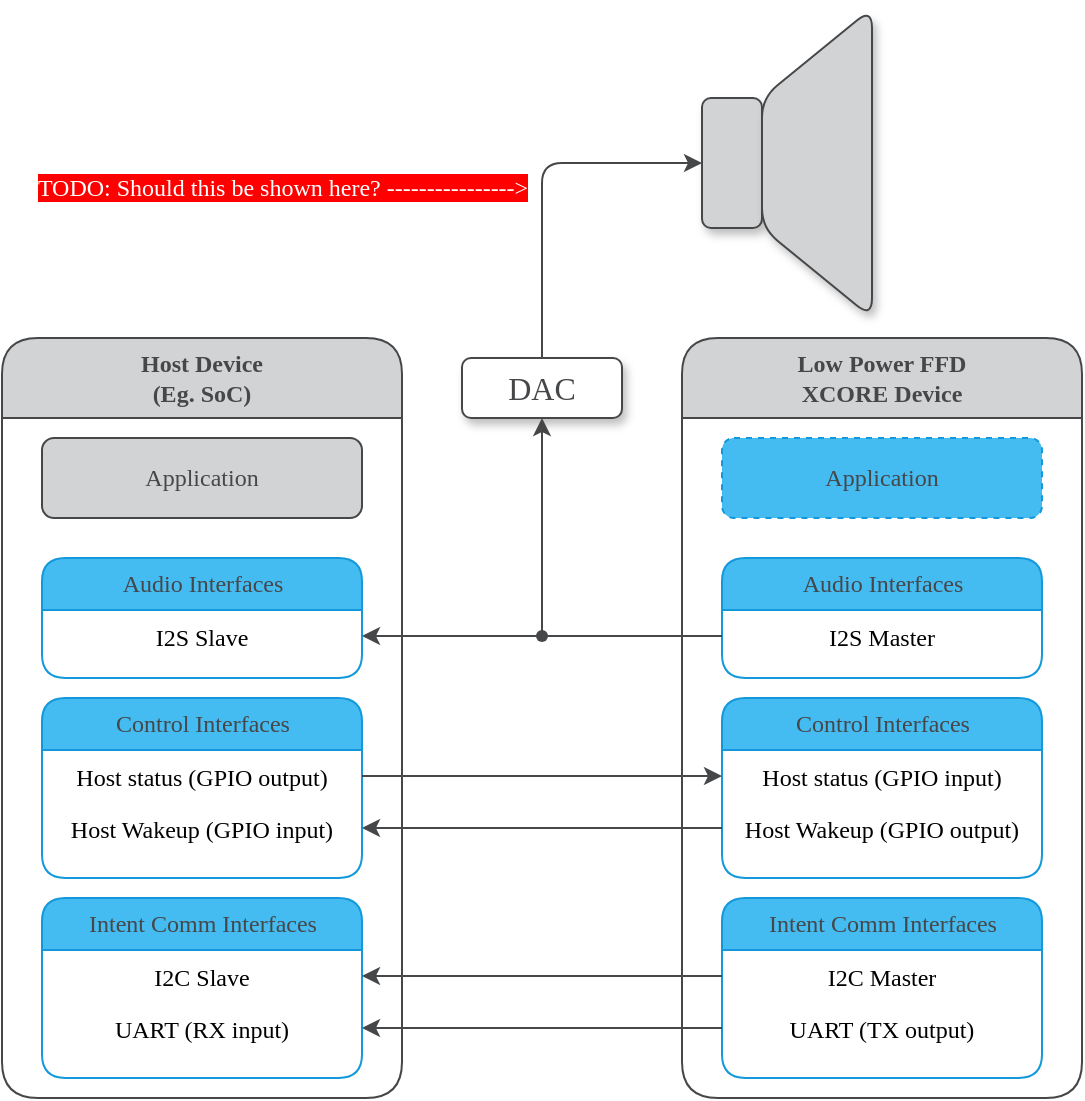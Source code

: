 <mxfile>
    <diagram id="Pv_gWV90Ba3eqNqCVvZ-" name="Page-1">
        <mxGraphModel dx="1614" dy="1033" grid="1" gridSize="10" guides="1" tooltips="1" connect="1" arrows="1" fold="1" page="1" pageScale="1" pageWidth="850" pageHeight="1100" background="#ffffff" math="0" shadow="0">
            <root>
                <mxCell id="0"/>
                <mxCell id="1" parent="0"/>
                <mxCell id="10" style="edgeStyle=orthogonalEdgeStyle;rounded=1;orthogonalLoop=1;jettySize=auto;html=1;exitX=0.5;exitY=0;exitDx=0;exitDy=0;entryX=0;entryY=0.5;entryDx=0;entryDy=0;fontSize=16;labelBackgroundColor=none;strokeColor=#464749;fontColor=default;" parent="1" source="11" target="12" edge="1">
                    <mxGeometry relative="1" as="geometry"/>
                </mxCell>
                <mxCell id="11" value="DAC" style="rounded=1;whiteSpace=wrap;html=1;fontSize=16;labelBackgroundColor=none;fillColor=#FFFFFF;strokeColor=#464749;fontColor=#464749;fontFamily=Arial Nova Light;labelBorderColor=none;shadow=1;fontStyle=0" parent="1" vertex="1">
                    <mxGeometry x="350" y="270" width="80" height="30" as="geometry"/>
                </mxCell>
                <mxCell id="12" value="" style="rounded=1;whiteSpace=wrap;html=1;fontSize=16;labelBackgroundColor=none;fillColor=#D1D3D4;strokeColor=#464749;fontColor=#464749;shadow=1;" parent="1" vertex="1">
                    <mxGeometry x="470" y="140" width="30" height="65" as="geometry"/>
                </mxCell>
                <mxCell id="13" value="" style="shape=trapezoid;perimeter=trapezoidPerimeter;whiteSpace=wrap;html=1;fixedSize=1;fontSize=16;rotation=-90;size=45;rounded=1;labelBackgroundColor=none;fillColor=#D1D3D4;strokeColor=#464749;fontColor=#464749;shadow=1;" parent="1" vertex="1">
                    <mxGeometry x="450" y="145" width="155" height="55" as="geometry"/>
                </mxCell>
                <mxCell id="15" style="edgeStyle=orthogonalEdgeStyle;rounded=1;orthogonalLoop=1;jettySize=auto;html=1;entryX=0.5;entryY=1;entryDx=0;entryDy=0;fontSize=16;labelBackgroundColor=none;strokeColor=#464749;fontColor=default;fontFamily=Arial Nova Light;labelBorderColor=none;startArrow=none;exitX=0.467;exitY=0.568;exitDx=0;exitDy=0;exitPerimeter=0;" parent="1" source="88" target="11" edge="1">
                    <mxGeometry relative="1" as="geometry">
                        <mxPoint x="390" y="380" as="sourcePoint"/>
                    </mxGeometry>
                </mxCell>
                <mxCell id="55" value="Host Device&lt;br&gt;(Eg. SoC)" style="swimlane;whiteSpace=wrap;html=1;shadow=0;strokeColor=#464749;fontFamily=Arial Nova Light;fontColor=#464749;fillColor=#D1D3D4;rounded=1;fontStyle=1;startSize=40;swimlaneFillColor=default;" parent="1" vertex="1">
                    <mxGeometry x="120" y="260" width="200" height="380" as="geometry"/>
                </mxCell>
                <mxCell id="33" value="Audio Interfaces" style="swimlane;html=1;fontStyle=0;childLayout=stackLayout;horizontal=1;startSize=26;fillColor=#44BBF1;horizontalStack=0;resizeParent=1;resizeLast=0;collapsible=1;marginBottom=0;swimlaneFillColor=#ffffff;align=center;rounded=1;shadow=0;comic=0;labelBackgroundColor=none;strokeWidth=1;fontFamily=Arial Nova Light;fontSize=12;strokeColor=#1399DB;fontColor=#464749;" parent="55" vertex="1">
                    <mxGeometry x="20" y="110" width="160" height="60" as="geometry"/>
                </mxCell>
                <mxCell id="34" value="I2S Slave" style="text;html=1;strokeColor=none;fillColor=none;spacingLeft=4;spacingRight=4;whiteSpace=wrap;overflow=hidden;rotatable=0;points=[[0,0.5],[1,0.5]];portConstraint=eastwest;fontFamily=Arial Nova Light;fontStyle=0;align=center;" parent="33" vertex="1">
                    <mxGeometry y="26" width="160" height="26" as="geometry"/>
                </mxCell>
                <mxCell id="3" value="Application" style="rounded=1;whiteSpace=wrap;html=1;labelBackgroundColor=none;fillColor=#D1D3D4;strokeColor=#464749;fontColor=#464749;fontFamily=Arial Nova Light;labelBorderColor=none;fontStyle=0" parent="55" vertex="1">
                    <mxGeometry x="20" y="50" width="160" height="40" as="geometry"/>
                </mxCell>
                <mxCell id="76" value="Control Interfaces" style="swimlane;html=1;fontStyle=0;childLayout=stackLayout;horizontal=1;startSize=26;fillColor=#44BBF1;horizontalStack=0;resizeParent=1;resizeLast=0;collapsible=1;marginBottom=0;swimlaneFillColor=#ffffff;align=center;rounded=1;shadow=0;comic=0;labelBackgroundColor=none;strokeWidth=1;fontFamily=Arial Nova Light;fontSize=12;strokeColor=#1399DB;fontColor=#464749;" parent="55" vertex="1">
                    <mxGeometry x="20" y="180" width="160" height="90" as="geometry"/>
                </mxCell>
                <mxCell id="77" value="Host status (GPIO output)" style="text;html=1;strokeColor=none;fillColor=none;spacingLeft=4;spacingRight=4;whiteSpace=wrap;overflow=hidden;rotatable=0;points=[[0,0.5],[1,0.5]];portConstraint=eastwest;fontFamily=Arial Nova Light;fontStyle=0;align=center;" parent="76" vertex="1">
                    <mxGeometry y="26" width="160" height="26" as="geometry"/>
                </mxCell>
                <mxCell id="78" value="Host Wakeup (GPIO input)" style="text;html=1;strokeColor=none;fillColor=none;spacingLeft=4;spacingRight=4;whiteSpace=wrap;overflow=hidden;rotatable=0;points=[[0,0.5],[1,0.5]];portConstraint=eastwest;fontFamily=Arial Nova Light;fontStyle=0;align=center;" parent="76" vertex="1">
                    <mxGeometry y="52" width="160" height="26" as="geometry"/>
                </mxCell>
                <mxCell id="80" value="Intent Comm Interfaces" style="swimlane;html=1;fontStyle=0;childLayout=stackLayout;horizontal=1;startSize=26;fillColor=#44BBF1;horizontalStack=0;resizeParent=1;resizeLast=0;collapsible=1;marginBottom=0;swimlaneFillColor=#ffffff;align=center;rounded=1;shadow=0;comic=0;labelBackgroundColor=none;strokeWidth=1;fontFamily=Arial Nova Light;fontSize=12;strokeColor=#1399DB;fontColor=#464749;" parent="55" vertex="1">
                    <mxGeometry x="20" y="280" width="160" height="90" as="geometry"/>
                </mxCell>
                <mxCell id="81" value="I2C Slave" style="text;html=1;strokeColor=none;fillColor=none;spacingLeft=4;spacingRight=4;whiteSpace=wrap;overflow=hidden;rotatable=0;points=[[0,0.5],[1,0.5]];portConstraint=eastwest;fontFamily=Arial Nova Light;fontStyle=0;align=center;" parent="80" vertex="1">
                    <mxGeometry y="26" width="160" height="26" as="geometry"/>
                </mxCell>
                <mxCell id="82" value="UART (RX input)" style="text;html=1;strokeColor=none;fillColor=none;spacingLeft=4;spacingRight=4;whiteSpace=wrap;overflow=hidden;rotatable=0;points=[[0,0.5],[1,0.5]];portConstraint=eastwest;fontFamily=Arial Nova Light;fontStyle=0;align=center;" parent="80" vertex="1">
                    <mxGeometry y="52" width="160" height="26" as="geometry"/>
                </mxCell>
                <mxCell id="18" style="edgeStyle=orthogonalEdgeStyle;rounded=1;orthogonalLoop=1;jettySize=auto;html=1;exitDx=0;exitDy=0;entryX=1;entryY=0.5;entryDx=0;entryDy=0;fontSize=16;labelBackgroundColor=none;strokeColor=#464749;fontColor=default;fontFamily=Arial Nova Light;labelBorderColor=none;startArrow=none;" parent="1" source="88" target="34" edge="1">
                    <mxGeometry relative="1" as="geometry">
                        <mxPoint x="510" y="461" as="sourcePoint"/>
                        <mxPoint x="300" y="461" as="targetPoint"/>
                    </mxGeometry>
                </mxCell>
                <mxCell id="56" value="Low Power FFD&lt;br&gt;XCORE Device" style="swimlane;whiteSpace=wrap;html=1;shadow=0;strokeColor=#464749;fontFamily=Arial Nova Light;fontColor=#464749;fillColor=#D1D3D4;rounded=1;fontStyle=1;startSize=40;swimlaneFillColor=default;" parent="1" vertex="1">
                    <mxGeometry x="460" y="260" width="200" height="380" as="geometry"/>
                </mxCell>
                <mxCell id="57" value="Audio Interfaces" style="swimlane;html=1;fontStyle=0;childLayout=stackLayout;horizontal=1;startSize=26;fillColor=#44BBF1;horizontalStack=0;resizeParent=1;resizeLast=0;collapsible=1;marginBottom=0;swimlaneFillColor=#ffffff;align=center;rounded=1;shadow=0;comic=0;labelBackgroundColor=none;strokeWidth=1;fontFamily=Arial Nova Light;fontSize=12;strokeColor=#1399DB;fontColor=#464749;" parent="56" vertex="1">
                    <mxGeometry x="20" y="110" width="160" height="60" as="geometry"/>
                </mxCell>
                <mxCell id="58" value="I2S Master" style="text;html=1;strokeColor=none;fillColor=none;spacingLeft=4;spacingRight=4;whiteSpace=wrap;overflow=hidden;rotatable=0;points=[[0,0.5],[1,0.5]];portConstraint=eastwest;fontFamily=Arial Nova Light;fontStyle=0;align=center;" parent="57" vertex="1">
                    <mxGeometry y="26" width="160" height="26" as="geometry"/>
                </mxCell>
                <mxCell id="63" value="Application" style="rounded=1;whiteSpace=wrap;html=1;labelBackgroundColor=none;fillColor=#44BBF1;strokeColor=#1399DB;fontColor=#464749;fontFamily=Arial Nova Light;labelBorderColor=none;fontStyle=0;dashed=1;" parent="56" vertex="1">
                    <mxGeometry x="20" y="50" width="160" height="40" as="geometry"/>
                </mxCell>
                <mxCell id="70" value="Control Interfaces" style="swimlane;html=1;fontStyle=0;childLayout=stackLayout;horizontal=1;startSize=26;fillColor=#44BBF1;horizontalStack=0;resizeParent=1;resizeLast=0;collapsible=1;marginBottom=0;swimlaneFillColor=#ffffff;align=center;rounded=1;shadow=0;comic=0;labelBackgroundColor=none;strokeWidth=1;fontFamily=Arial Nova Light;fontSize=12;strokeColor=#1399DB;fontColor=#464749;" parent="56" vertex="1">
                    <mxGeometry x="20" y="180" width="160" height="90" as="geometry"/>
                </mxCell>
                <mxCell id="72" value="Host status (GPIO input)" style="text;html=1;strokeColor=none;fillColor=none;spacingLeft=4;spacingRight=4;whiteSpace=wrap;overflow=hidden;rotatable=0;points=[[0,0.5],[1,0.5]];portConstraint=eastwest;fontFamily=Arial Nova Light;fontStyle=0;align=center;" parent="70" vertex="1">
                    <mxGeometry y="26" width="160" height="26" as="geometry"/>
                </mxCell>
                <mxCell id="73" value="Host Wakeup (GPIO output)" style="text;html=1;strokeColor=none;fillColor=none;spacingLeft=4;spacingRight=4;whiteSpace=wrap;overflow=hidden;rotatable=0;points=[[0,0.5],[1,0.5]];portConstraint=eastwest;fontFamily=Arial Nova Light;fontStyle=0;align=center;" parent="70" vertex="1">
                    <mxGeometry y="52" width="160" height="26" as="geometry"/>
                </mxCell>
                <mxCell id="64" value="Intent Comm Interfaces" style="swimlane;html=1;fontStyle=0;childLayout=stackLayout;horizontal=1;startSize=26;fillColor=#44BBF1;horizontalStack=0;resizeParent=1;resizeLast=0;collapsible=1;marginBottom=0;swimlaneFillColor=#ffffff;align=center;rounded=1;shadow=0;comic=0;labelBackgroundColor=none;strokeWidth=1;fontFamily=Arial Nova Light;fontSize=12;strokeColor=#1399DB;fontColor=#464749;" parent="56" vertex="1">
                    <mxGeometry x="20" y="280" width="160" height="90" as="geometry"/>
                </mxCell>
                <mxCell id="68" value="I2C Master" style="text;html=1;strokeColor=none;fillColor=none;spacingLeft=4;spacingRight=4;whiteSpace=wrap;overflow=hidden;rotatable=0;points=[[0,0.5],[1,0.5]];portConstraint=eastwest;fontFamily=Arial Nova Light;fontStyle=0;align=center;" parent="64" vertex="1">
                    <mxGeometry y="26" width="160" height="26" as="geometry"/>
                </mxCell>
                <mxCell id="69" value="UART (TX output)" style="text;html=1;strokeColor=none;fillColor=none;spacingLeft=4;spacingRight=4;whiteSpace=wrap;overflow=hidden;rotatable=0;points=[[0,0.5],[1,0.5]];portConstraint=eastwest;fontFamily=Arial Nova Light;fontStyle=0;align=center;" parent="64" vertex="1">
                    <mxGeometry y="52" width="160" height="26" as="geometry"/>
                </mxCell>
                <mxCell id="83" style="edgeStyle=orthogonalEdgeStyle;rounded=1;orthogonalLoop=1;jettySize=auto;html=1;fontSize=16;labelBackgroundColor=none;strokeColor=#464749;fontColor=default;fontFamily=Arial Nova Light;labelBorderColor=none;entryX=1;entryY=0.5;entryDx=0;entryDy=0;" parent="1" source="73" target="78" edge="1">
                    <mxGeometry relative="1" as="geometry">
                        <mxPoint x="520" y="419" as="sourcePoint"/>
                        <mxPoint x="410" y="470" as="targetPoint"/>
                    </mxGeometry>
                </mxCell>
                <mxCell id="85" style="edgeStyle=orthogonalEdgeStyle;rounded=1;orthogonalLoop=1;jettySize=auto;html=1;fontSize=16;labelBackgroundColor=none;strokeColor=#464749;fontColor=default;fontFamily=Arial Nova Light;labelBorderColor=none;entryX=0;entryY=0.5;entryDx=0;entryDy=0;exitX=1;exitY=0.5;exitDx=0;exitDy=0;" parent="1" source="77" target="72" edge="1">
                    <mxGeometry relative="1" as="geometry">
                        <mxPoint x="520" y="515.0" as="sourcePoint"/>
                        <mxPoint x="310" y="515.0" as="targetPoint"/>
                    </mxGeometry>
                </mxCell>
                <mxCell id="86" style="edgeStyle=orthogonalEdgeStyle;rounded=1;orthogonalLoop=1;jettySize=auto;html=1;fontSize=16;labelBackgroundColor=none;strokeColor=#464749;fontColor=default;fontFamily=Arial Nova Light;labelBorderColor=none;entryX=1;entryY=0.5;entryDx=0;entryDy=0;exitX=0;exitY=0.5;exitDx=0;exitDy=0;" parent="1" source="68" target="81" edge="1">
                    <mxGeometry relative="1" as="geometry">
                        <mxPoint x="420" y="570" as="sourcePoint"/>
                        <mxPoint x="410" y="670" as="targetPoint"/>
                    </mxGeometry>
                </mxCell>
                <mxCell id="87" style="edgeStyle=orthogonalEdgeStyle;rounded=1;orthogonalLoop=1;jettySize=auto;html=1;fontSize=16;labelBackgroundColor=none;strokeColor=#464749;fontColor=default;fontFamily=Arial Nova Light;labelBorderColor=none;exitX=0;exitY=0.5;exitDx=0;exitDy=0;entryX=1;entryY=0.5;entryDx=0;entryDy=0;" parent="1" source="69" target="82" edge="1">
                    <mxGeometry relative="1" as="geometry">
                        <mxPoint x="310" y="589" as="sourcePoint"/>
                        <mxPoint x="500" y="589" as="targetPoint"/>
                    </mxGeometry>
                </mxCell>
                <mxCell id="89" value="" style="edgeStyle=orthogonalEdgeStyle;rounded=1;orthogonalLoop=1;jettySize=auto;html=1;exitX=0;exitY=0.5;exitDx=0;exitDy=0;entryDx=0;entryDy=0;fontSize=16;labelBackgroundColor=none;strokeColor=#464749;fontColor=default;fontFamily=Arial Nova Light;labelBorderColor=none;endArrow=none;" parent="1" source="58" target="88" edge="1">
                    <mxGeometry relative="1" as="geometry">
                        <mxPoint x="490" y="409" as="sourcePoint"/>
                        <mxPoint x="300" y="409" as="targetPoint"/>
                    </mxGeometry>
                </mxCell>
                <mxCell id="88" value="" style="shape=waypoint;sketch=0;fillStyle=solid;size=6;pointerEvents=1;points=[];fillColor=none;resizable=0;rotatable=0;perimeter=centerPerimeter;snapToPoint=1;rounded=1;shadow=0;strokeColor=#464749;fontFamily=Arial Nova Light;fontColor=#464749;" parent="1" vertex="1">
                    <mxGeometry x="380" y="399" width="20" height="20" as="geometry"/>
                </mxCell>
                <mxCell id="90" value="&lt;span style=&quot;background-color: rgb(255, 0, 0);&quot;&gt;&lt;font color=&quot;#ffffff&quot;&gt;TODO: Should this be shown here? ----------------&amp;gt;&lt;/font&gt;&lt;/span&gt;" style="text;html=1;align=center;verticalAlign=middle;resizable=0;points=[];autosize=1;strokeColor=none;fillColor=none;fontFamily=Arial Nova Light;fontColor=#464749;" parent="1" vertex="1">
                    <mxGeometry x="120" y="170" width="280" height="30" as="geometry"/>
                </mxCell>
            </root>
        </mxGraphModel>
    </diagram>
</mxfile>
